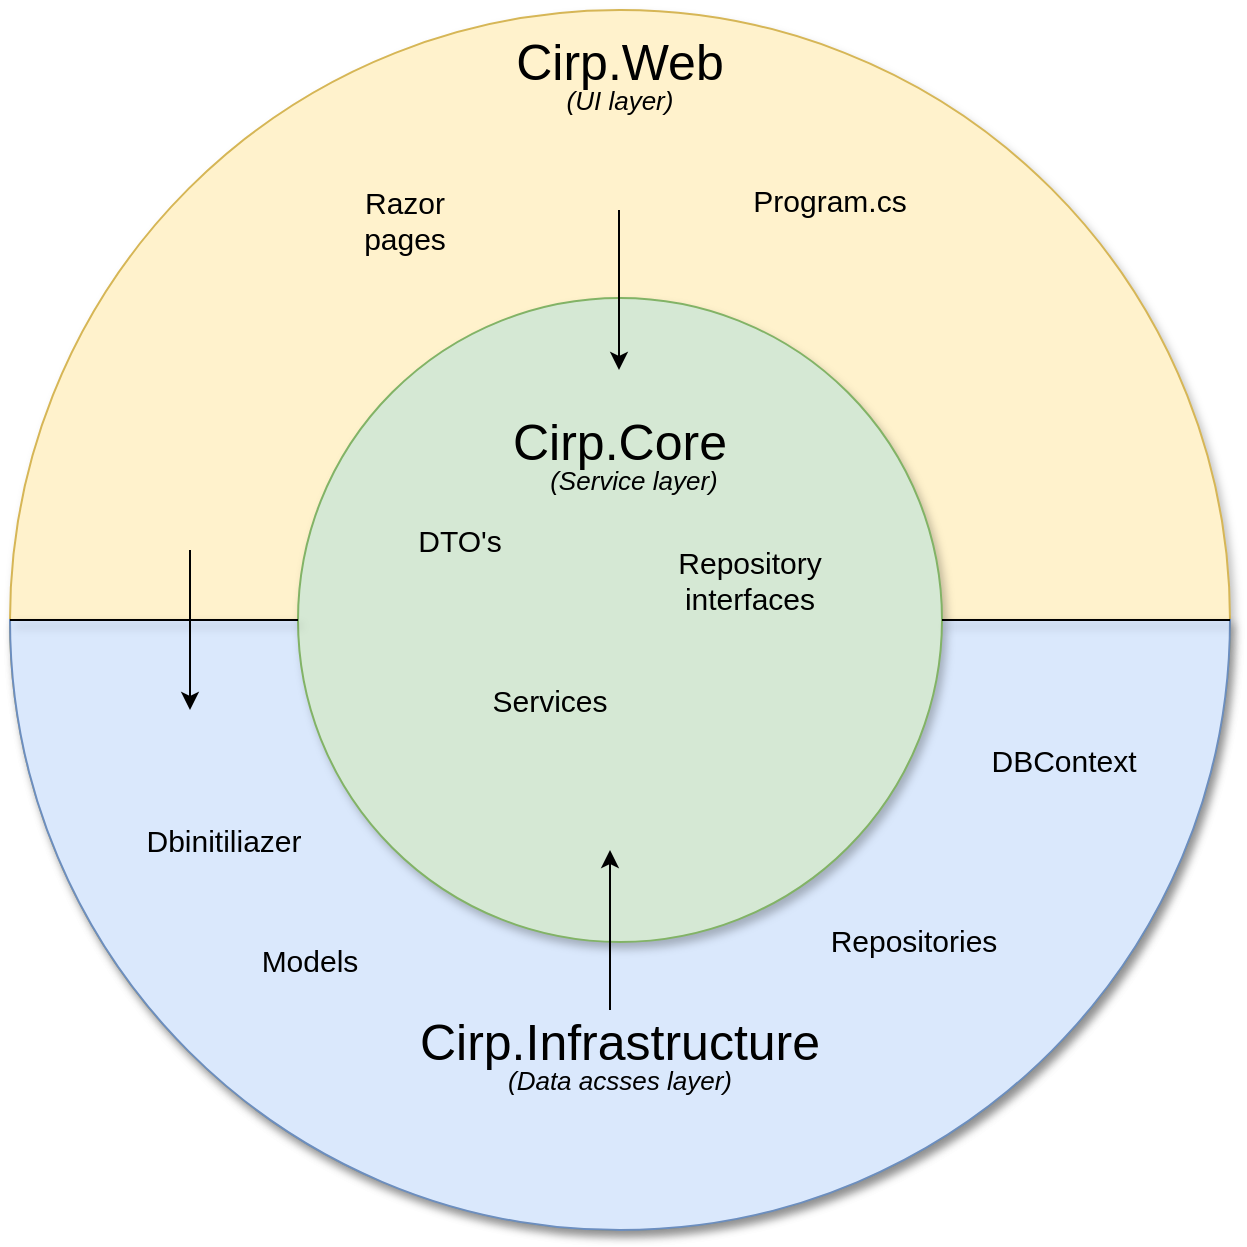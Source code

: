 <mxfile version="25.0.2">
  <diagram name="Side-1" id="rLFnFyxFoVbLYsbD-Ru3">
    <mxGraphModel dx="827" dy="552" grid="1" gridSize="10" guides="1" tooltips="1" connect="1" arrows="1" fold="1" page="1" pageScale="1" pageWidth="827" pageHeight="1169" math="0" shadow="0">
      <root>
        <mxCell id="0" />
        <mxCell id="1" parent="0" />
        <mxCell id="wl1cNTvQ60xpd83p2hnm-1" value="" style="ellipse;whiteSpace=wrap;html=1;aspect=fixed;shadow=1;fillColor=#fff2cc;strokeColor=#d6b656;" parent="1" vertex="1">
          <mxGeometry x="130" y="20" width="610" height="610" as="geometry" />
        </mxCell>
        <mxCell id="RG_XqpoGtHMXXYowMg1b-4" value="" style="verticalLabelPosition=bottom;verticalAlign=top;html=1;shape=mxgraph.basic.half_circle;fillColor=#dae8fc;strokeColor=#6c8ebf;shadow=1;" parent="1" vertex="1">
          <mxGeometry x="130" y="325" width="610" height="305" as="geometry" />
        </mxCell>
        <mxCell id="wl1cNTvQ60xpd83p2hnm-2" value="" style="ellipse;whiteSpace=wrap;html=1;aspect=fixed;rotation=0;shadow=1;fillColor=#d5e8d4;strokeColor=#82b366;" parent="1" vertex="1">
          <mxGeometry x="274" y="164" width="322" height="322" as="geometry" />
        </mxCell>
        <mxCell id="wl1cNTvQ60xpd83p2hnm-3" value="&lt;font style=&quot;font-size: 25px;&quot;&gt;Cirp.Core&lt;/font&gt;" style="text;html=1;align=center;verticalAlign=middle;whiteSpace=wrap;rounded=0;glass=0;shadow=0;" parent="1" vertex="1">
          <mxGeometry x="380" y="220" width="110" height="30" as="geometry" />
        </mxCell>
        <mxCell id="wl1cNTvQ60xpd83p2hnm-4" value="&lt;font style=&quot;font-size: 25px;&quot;&gt;Cirp.Web&lt;/font&gt;" style="text;html=1;align=center;verticalAlign=middle;whiteSpace=wrap;rounded=0;shadow=0;" parent="1" vertex="1">
          <mxGeometry x="380" y="30" width="110" height="30" as="geometry" />
        </mxCell>
        <mxCell id="wl1cNTvQ60xpd83p2hnm-5" value="&lt;font style=&quot;font-size: 25px;&quot;&gt;Cirp.Infrastructure&lt;/font&gt;" style="text;html=1;align=center;verticalAlign=middle;whiteSpace=wrap;rounded=0;" parent="1" vertex="1">
          <mxGeometry x="325" y="520" width="220" height="30" as="geometry" />
        </mxCell>
        <mxCell id="wl1cNTvQ60xpd83p2hnm-6" value="" style="endArrow=none;html=1;rounded=0;exitX=0;exitY=0.5;exitDx=0;exitDy=0;entryX=0;entryY=0.5;entryDx=0;entryDy=0;shadow=1;" parent="1" source="wl1cNTvQ60xpd83p2hnm-1" target="wl1cNTvQ60xpd83p2hnm-2" edge="1">
          <mxGeometry width="50" height="50" relative="1" as="geometry">
            <mxPoint x="210" y="360" as="sourcePoint" />
            <mxPoint x="260" y="310" as="targetPoint" />
          </mxGeometry>
        </mxCell>
        <mxCell id="wl1cNTvQ60xpd83p2hnm-7" value="" style="endArrow=none;html=1;rounded=0;exitX=1;exitY=0.5;exitDx=0;exitDy=0;entryX=1;entryY=0.5;entryDx=0;entryDy=0;shadow=1;" parent="1" source="wl1cNTvQ60xpd83p2hnm-2" target="wl1cNTvQ60xpd83p2hnm-1" edge="1">
          <mxGeometry width="50" height="50" relative="1" as="geometry">
            <mxPoint x="640" y="280" as="sourcePoint" />
            <mxPoint x="784" y="280" as="targetPoint" />
          </mxGeometry>
        </mxCell>
        <mxCell id="wl1cNTvQ60xpd83p2hnm-9" value="" style="endArrow=classic;html=1;rounded=0;" parent="1" edge="1">
          <mxGeometry width="50" height="50" relative="1" as="geometry">
            <mxPoint x="220" y="290" as="sourcePoint" />
            <mxPoint x="220" y="370" as="targetPoint" />
          </mxGeometry>
        </mxCell>
        <mxCell id="wl1cNTvQ60xpd83p2hnm-11" value="" style="endArrow=classic;html=1;rounded=0;" parent="1" edge="1">
          <mxGeometry width="50" height="50" relative="1" as="geometry">
            <mxPoint x="434.5" y="120" as="sourcePoint" />
            <mxPoint x="434.5" y="200" as="targetPoint" />
          </mxGeometry>
        </mxCell>
        <mxCell id="wl1cNTvQ60xpd83p2hnm-12" value="&lt;font style=&quot;font-size: 15px;&quot;&gt;DTO&#39;s&lt;/font&gt;" style="text;html=1;align=center;verticalAlign=middle;whiteSpace=wrap;rounded=0;" parent="1" vertex="1">
          <mxGeometry x="325" y="270" width="60" height="30" as="geometry" />
        </mxCell>
        <mxCell id="wl1cNTvQ60xpd83p2hnm-13" value="&lt;font style=&quot;font-size: 15px;&quot;&gt;Services&lt;/font&gt;" style="text;html=1;align=center;verticalAlign=middle;whiteSpace=wrap;rounded=0;" parent="1" vertex="1">
          <mxGeometry x="370" y="350" width="60" height="30" as="geometry" />
        </mxCell>
        <mxCell id="wl1cNTvQ60xpd83p2hnm-14" value="&lt;font style=&quot;font-size: 15px;&quot;&gt;Repository interfaces&lt;/font&gt;" style="text;html=1;align=center;verticalAlign=middle;whiteSpace=wrap;rounded=0;" parent="1" vertex="1">
          <mxGeometry x="460" y="290" width="80" height="30" as="geometry" />
        </mxCell>
        <mxCell id="wl1cNTvQ60xpd83p2hnm-17" value="" style="endArrow=classic;html=1;rounded=0;" parent="1" edge="1">
          <mxGeometry width="50" height="50" relative="1" as="geometry">
            <mxPoint x="430" y="520" as="sourcePoint" />
            <mxPoint x="430" y="440" as="targetPoint" />
          </mxGeometry>
        </mxCell>
        <mxCell id="wl1cNTvQ60xpd83p2hnm-18" value="&lt;i&gt;&lt;font style=&quot;font-size: 13px;&quot;&gt;(UI layer)&lt;/font&gt;&lt;/i&gt;" style="text;html=1;align=center;verticalAlign=middle;whiteSpace=wrap;rounded=0;" parent="1" vertex="1">
          <mxGeometry x="405" y="50" width="60" height="30" as="geometry" />
        </mxCell>
        <mxCell id="wl1cNTvQ60xpd83p2hnm-19" value="&lt;i&gt;&lt;font style=&quot;font-size: 13px;&quot;&gt;(Service layer)&lt;/font&gt;&lt;/i&gt;" style="text;html=1;align=center;verticalAlign=middle;whiteSpace=wrap;rounded=0;" parent="1" vertex="1">
          <mxGeometry x="392.5" y="240" width="97.5" height="30" as="geometry" />
        </mxCell>
        <mxCell id="wl1cNTvQ60xpd83p2hnm-20" value="&lt;i&gt;&lt;font style=&quot;font-size: 13px;&quot;&gt;(Data acsses layer)&lt;/font&gt;&lt;/i&gt;" style="text;html=1;align=center;verticalAlign=middle;whiteSpace=wrap;rounded=0;" parent="1" vertex="1">
          <mxGeometry x="375" y="540" width="120" height="30" as="geometry" />
        </mxCell>
        <mxCell id="wl1cNTvQ60xpd83p2hnm-21" value="&lt;font style=&quot;font-size: 15px;&quot;&gt;Razor pages&lt;/font&gt;" style="text;html=1;align=center;verticalAlign=middle;whiteSpace=wrap;rounded=0;" parent="1" vertex="1">
          <mxGeometry x="290" y="110" width="75" height="30" as="geometry" />
        </mxCell>
        <mxCell id="wl1cNTvQ60xpd83p2hnm-22" value="&lt;font style=&quot;font-size: 15px;&quot;&gt;Program.cs&lt;/font&gt;" style="text;html=1;align=center;verticalAlign=middle;whiteSpace=wrap;rounded=0;" parent="1" vertex="1">
          <mxGeometry x="510" y="100" width="60" height="30" as="geometry" />
        </mxCell>
        <mxCell id="wl1cNTvQ60xpd83p2hnm-23" value="&lt;font style=&quot;font-size: 15px;&quot;&gt;Dbinitiliazer&lt;/font&gt;" style="text;html=1;align=center;verticalAlign=middle;whiteSpace=wrap;rounded=0;" parent="1" vertex="1">
          <mxGeometry x="200" y="420" width="74" height="30" as="geometry" />
        </mxCell>
        <mxCell id="wl1cNTvQ60xpd83p2hnm-25" value="&lt;font style=&quot;font-size: 15px;&quot;&gt;DBContext&lt;/font&gt;" style="text;html=1;align=center;verticalAlign=middle;whiteSpace=wrap;rounded=0;" parent="1" vertex="1">
          <mxGeometry x="620" y="380" width="74" height="30" as="geometry" />
        </mxCell>
        <mxCell id="wl1cNTvQ60xpd83p2hnm-27" value="&lt;font style=&quot;font-size: 15px;&quot;&gt;Repositories&lt;/font&gt;" style="text;html=1;align=center;verticalAlign=middle;whiteSpace=wrap;rounded=0;" parent="1" vertex="1">
          <mxGeometry x="545" y="470" width="74" height="30" as="geometry" />
        </mxCell>
        <mxCell id="wl1cNTvQ60xpd83p2hnm-29" value="&lt;font style=&quot;font-size: 15px;&quot;&gt;Models&lt;/font&gt;" style="text;html=1;align=center;verticalAlign=middle;whiteSpace=wrap;rounded=0;" parent="1" vertex="1">
          <mxGeometry x="250" y="480" width="60" height="30" as="geometry" />
        </mxCell>
      </root>
    </mxGraphModel>
  </diagram>
</mxfile>
